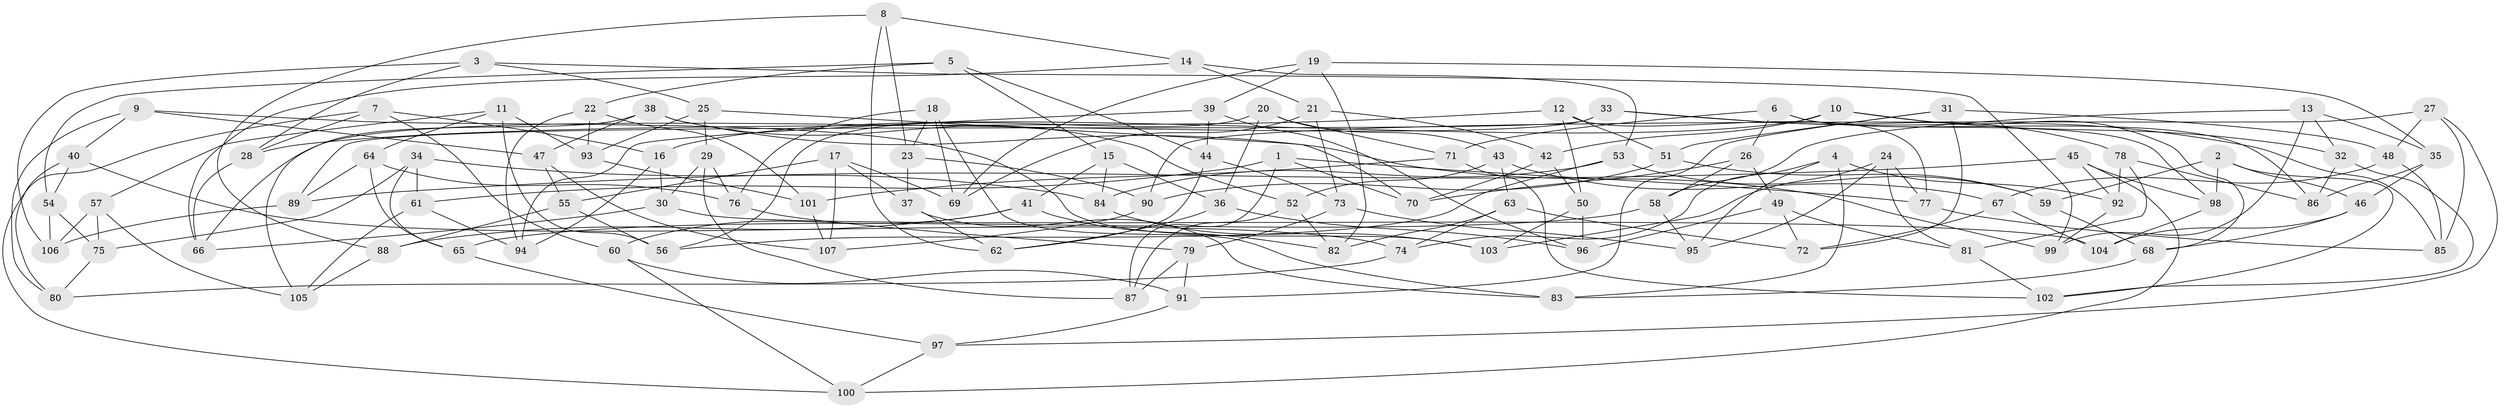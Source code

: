 // coarse degree distribution, {3: 0.0945945945945946, 4: 0.6756756756756757, 5: 0.10810810810810811, 7: 0.013513513513513514, 8: 0.05405405405405406, 6: 0.02702702702702703, 10: 0.02702702702702703}
// Generated by graph-tools (version 1.1) at 2025/03/03/04/25 22:03:38]
// undirected, 107 vertices, 214 edges
graph export_dot {
graph [start="1"]
  node [color=gray90,style=filled];
  1;
  2;
  3;
  4;
  5;
  6;
  7;
  8;
  9;
  10;
  11;
  12;
  13;
  14;
  15;
  16;
  17;
  18;
  19;
  20;
  21;
  22;
  23;
  24;
  25;
  26;
  27;
  28;
  29;
  30;
  31;
  32;
  33;
  34;
  35;
  36;
  37;
  38;
  39;
  40;
  41;
  42;
  43;
  44;
  45;
  46;
  47;
  48;
  49;
  50;
  51;
  52;
  53;
  54;
  55;
  56;
  57;
  58;
  59;
  60;
  61;
  62;
  63;
  64;
  65;
  66;
  67;
  68;
  69;
  70;
  71;
  72;
  73;
  74;
  75;
  76;
  77;
  78;
  79;
  80;
  81;
  82;
  83;
  84;
  85;
  86;
  87;
  88;
  89;
  90;
  91;
  92;
  93;
  94;
  95;
  96;
  97;
  98;
  99;
  100;
  101;
  102;
  103;
  104;
  105;
  106;
  107;
  1 -- 87;
  1 -- 77;
  1 -- 70;
  1 -- 61;
  2 -- 98;
  2 -- 59;
  2 -- 102;
  2 -- 46;
  3 -- 106;
  3 -- 28;
  3 -- 25;
  3 -- 99;
  4 -- 95;
  4 -- 74;
  4 -- 92;
  4 -- 83;
  5 -- 15;
  5 -- 22;
  5 -- 44;
  5 -- 54;
  6 -- 71;
  6 -- 98;
  6 -- 26;
  6 -- 86;
  7 -- 60;
  7 -- 28;
  7 -- 100;
  7 -- 16;
  8 -- 88;
  8 -- 14;
  8 -- 23;
  8 -- 62;
  9 -- 47;
  9 -- 103;
  9 -- 40;
  9 -- 80;
  10 -- 68;
  10 -- 42;
  10 -- 16;
  10 -- 32;
  11 -- 57;
  11 -- 56;
  11 -- 64;
  11 -- 93;
  12 -- 28;
  12 -- 50;
  12 -- 51;
  12 -- 77;
  13 -- 32;
  13 -- 99;
  13 -- 35;
  13 -- 58;
  14 -- 21;
  14 -- 53;
  14 -- 66;
  15 -- 36;
  15 -- 84;
  15 -- 41;
  16 -- 94;
  16 -- 30;
  17 -- 107;
  17 -- 55;
  17 -- 37;
  17 -- 69;
  18 -- 83;
  18 -- 23;
  18 -- 69;
  18 -- 76;
  19 -- 39;
  19 -- 82;
  19 -- 69;
  19 -- 35;
  20 -- 36;
  20 -- 43;
  20 -- 56;
  20 -- 71;
  21 -- 69;
  21 -- 73;
  21 -- 42;
  22 -- 101;
  22 -- 93;
  22 -- 94;
  23 -- 37;
  23 -- 90;
  24 -- 77;
  24 -- 81;
  24 -- 103;
  24 -- 95;
  25 -- 93;
  25 -- 29;
  25 -- 70;
  26 -- 58;
  26 -- 70;
  26 -- 49;
  27 -- 90;
  27 -- 85;
  27 -- 48;
  27 -- 97;
  28 -- 66;
  29 -- 30;
  29 -- 87;
  29 -- 76;
  30 -- 66;
  30 -- 104;
  31 -- 72;
  31 -- 51;
  31 -- 48;
  31 -- 91;
  32 -- 86;
  32 -- 102;
  33 -- 85;
  33 -- 89;
  33 -- 78;
  33 -- 66;
  34 -- 84;
  34 -- 75;
  34 -- 61;
  34 -- 65;
  35 -- 86;
  35 -- 46;
  36 -- 96;
  36 -- 62;
  37 -- 62;
  37 -- 83;
  38 -- 52;
  38 -- 105;
  38 -- 99;
  38 -- 47;
  39 -- 96;
  39 -- 94;
  39 -- 44;
  40 -- 74;
  40 -- 80;
  40 -- 54;
  41 -- 88;
  41 -- 82;
  41 -- 60;
  42 -- 50;
  42 -- 70;
  43 -- 63;
  43 -- 52;
  43 -- 67;
  44 -- 62;
  44 -- 73;
  45 -- 92;
  45 -- 100;
  45 -- 89;
  45 -- 98;
  46 -- 68;
  46 -- 104;
  47 -- 55;
  47 -- 107;
  48 -- 85;
  48 -- 67;
  49 -- 96;
  49 -- 72;
  49 -- 81;
  50 -- 96;
  50 -- 103;
  51 -- 59;
  51 -- 90;
  52 -- 87;
  52 -- 82;
  53 -- 59;
  53 -- 84;
  53 -- 56;
  54 -- 75;
  54 -- 106;
  55 -- 88;
  55 -- 56;
  57 -- 105;
  57 -- 106;
  57 -- 75;
  58 -- 65;
  58 -- 95;
  59 -- 68;
  60 -- 100;
  60 -- 91;
  61 -- 105;
  61 -- 94;
  63 -- 72;
  63 -- 74;
  63 -- 82;
  64 -- 89;
  64 -- 65;
  64 -- 76;
  65 -- 97;
  67 -- 72;
  67 -- 104;
  68 -- 83;
  71 -- 101;
  71 -- 102;
  73 -- 95;
  73 -- 79;
  74 -- 80;
  75 -- 80;
  76 -- 79;
  77 -- 85;
  78 -- 86;
  78 -- 92;
  78 -- 81;
  79 -- 91;
  79 -- 87;
  81 -- 102;
  84 -- 103;
  88 -- 105;
  89 -- 106;
  90 -- 107;
  91 -- 97;
  92 -- 99;
  93 -- 101;
  97 -- 100;
  98 -- 104;
  101 -- 107;
}
